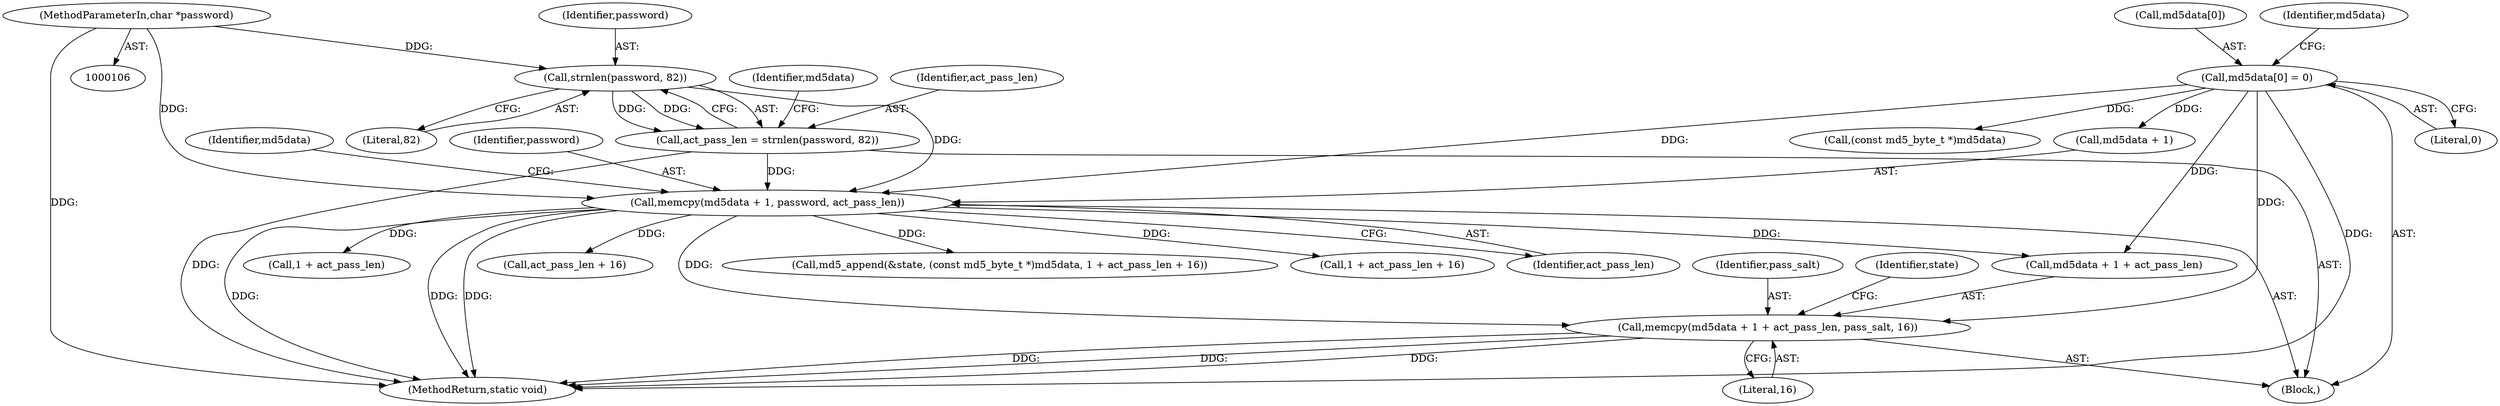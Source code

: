 digraph "0_MAC-Telnet_b69d11727d4f0f8cf719c79e3fb700f55ca03e9a_0@API" {
"1000153" [label="(Call,memcpy(md5data + 1 + act_pass_len, pass_salt, 16))"];
"1000142" [label="(Call,md5data[0] = 0)"];
"1000147" [label="(Call,memcpy(md5data + 1, password, act_pass_len))"];
"1000139" [label="(Call,strnlen(password, 82))"];
"1000108" [label="(MethodParameterIn,char *password)"];
"1000137" [label="(Call,act_pass_len = strnlen(password, 82))"];
"1000140" [label="(Identifier,password)"];
"1000146" [label="(Literal,0)"];
"1000164" [label="(Call,md5_append(&state, (const md5_byte_t *)md5data, 1 + act_pass_len + 16))"];
"1000139" [label="(Call,strnlen(password, 82))"];
"1000170" [label="(Call,1 + act_pass_len + 16)"];
"1000152" [label="(Identifier,act_pass_len)"];
"1000148" [label="(Call,md5data + 1)"];
"1000144" [label="(Identifier,md5data)"];
"1000160" [label="(Literal,16)"];
"1000147" [label="(Call,memcpy(md5data + 1, password, act_pass_len))"];
"1000108" [label="(MethodParameterIn,char *password)"];
"1000154" [label="(Call,md5data + 1 + act_pass_len)"];
"1000151" [label="(Identifier,password)"];
"1000109" [label="(Block,)"];
"1000267" [label="(MethodReturn,static void)"];
"1000138" [label="(Identifier,act_pass_len)"];
"1000137" [label="(Call,act_pass_len = strnlen(password, 82))"];
"1000167" [label="(Call,(const md5_byte_t *)md5data)"];
"1000149" [label="(Identifier,md5data)"];
"1000153" [label="(Call,memcpy(md5data + 1 + act_pass_len, pass_salt, 16))"];
"1000143" [label="(Call,md5data[0])"];
"1000142" [label="(Call,md5data[0] = 0)"];
"1000155" [label="(Identifier,md5data)"];
"1000156" [label="(Call,1 + act_pass_len)"];
"1000159" [label="(Identifier,pass_salt)"];
"1000141" [label="(Literal,82)"];
"1000172" [label="(Call,act_pass_len + 16)"];
"1000163" [label="(Identifier,state)"];
"1000153" -> "1000109"  [label="AST: "];
"1000153" -> "1000160"  [label="CFG: "];
"1000154" -> "1000153"  [label="AST: "];
"1000159" -> "1000153"  [label="AST: "];
"1000160" -> "1000153"  [label="AST: "];
"1000163" -> "1000153"  [label="CFG: "];
"1000153" -> "1000267"  [label="DDG: "];
"1000153" -> "1000267"  [label="DDG: "];
"1000153" -> "1000267"  [label="DDG: "];
"1000142" -> "1000153"  [label="DDG: "];
"1000147" -> "1000153"  [label="DDG: "];
"1000142" -> "1000109"  [label="AST: "];
"1000142" -> "1000146"  [label="CFG: "];
"1000143" -> "1000142"  [label="AST: "];
"1000146" -> "1000142"  [label="AST: "];
"1000149" -> "1000142"  [label="CFG: "];
"1000142" -> "1000267"  [label="DDG: "];
"1000142" -> "1000147"  [label="DDG: "];
"1000142" -> "1000148"  [label="DDG: "];
"1000142" -> "1000154"  [label="DDG: "];
"1000142" -> "1000167"  [label="DDG: "];
"1000147" -> "1000109"  [label="AST: "];
"1000147" -> "1000152"  [label="CFG: "];
"1000148" -> "1000147"  [label="AST: "];
"1000151" -> "1000147"  [label="AST: "];
"1000152" -> "1000147"  [label="AST: "];
"1000155" -> "1000147"  [label="CFG: "];
"1000147" -> "1000267"  [label="DDG: "];
"1000147" -> "1000267"  [label="DDG: "];
"1000147" -> "1000267"  [label="DDG: "];
"1000139" -> "1000147"  [label="DDG: "];
"1000108" -> "1000147"  [label="DDG: "];
"1000137" -> "1000147"  [label="DDG: "];
"1000147" -> "1000154"  [label="DDG: "];
"1000147" -> "1000156"  [label="DDG: "];
"1000147" -> "1000164"  [label="DDG: "];
"1000147" -> "1000170"  [label="DDG: "];
"1000147" -> "1000172"  [label="DDG: "];
"1000139" -> "1000137"  [label="AST: "];
"1000139" -> "1000141"  [label="CFG: "];
"1000140" -> "1000139"  [label="AST: "];
"1000141" -> "1000139"  [label="AST: "];
"1000137" -> "1000139"  [label="CFG: "];
"1000139" -> "1000137"  [label="DDG: "];
"1000139" -> "1000137"  [label="DDG: "];
"1000108" -> "1000139"  [label="DDG: "];
"1000108" -> "1000106"  [label="AST: "];
"1000108" -> "1000267"  [label="DDG: "];
"1000137" -> "1000109"  [label="AST: "];
"1000138" -> "1000137"  [label="AST: "];
"1000144" -> "1000137"  [label="CFG: "];
"1000137" -> "1000267"  [label="DDG: "];
}
